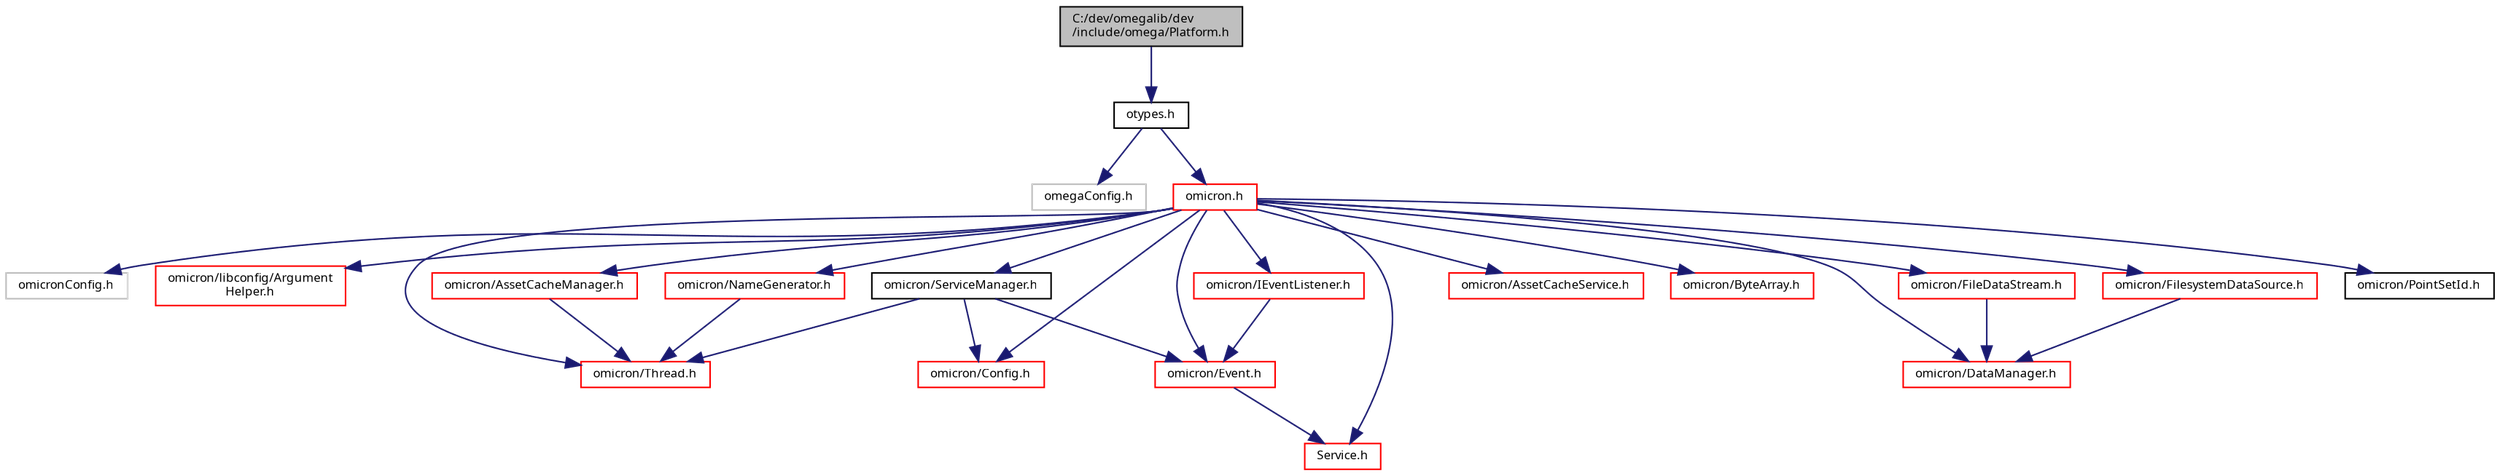 digraph "C:/dev/omegalib/dev/include/omega/Platform.h"
{
  bgcolor="transparent";
  edge [fontname="FreeSans.ttf",fontsize="8",labelfontname="FreeSans.ttf",labelfontsize="8"];
  node [fontname="FreeSans.ttf",fontsize="8",shape=record];
  Node1 [label="C:/dev/omegalib/dev\l/include/omega/Platform.h",height=0.2,width=0.4,color="black", fillcolor="grey75", style="filled", fontcolor="black"];
  Node1 -> Node2 [color="midnightblue",fontsize="8",style="solid",fontname="FreeSans.ttf"];
  Node2 [label="otypes.h",height=0.2,width=0.4,color="black",URL="$include_2omega_2otypes_8h.html"];
  Node2 -> Node3 [color="midnightblue",fontsize="8",style="solid",fontname="FreeSans.ttf"];
  Node3 [label="omegaConfig.h",height=0.2,width=0.4,color="grey75"];
  Node2 -> Node4 [color="midnightblue",fontsize="8",style="solid",fontname="FreeSans.ttf"];
  Node4 [label="omicron.h",height=0.2,width=0.4,color="red",URL="$omicron_8h.html"];
  Node4 -> Node5 [color="midnightblue",fontsize="8",style="solid",fontname="FreeSans.ttf"];
  Node5 [label="omicronConfig.h",height=0.2,width=0.4,color="grey75"];
  Node4 -> Node6 [color="midnightblue",fontsize="8",style="solid",fontname="FreeSans.ttf"];
  Node6 [label="omicron/libconfig/Argument\lHelper.h",height=0.2,width=0.4,color="red",URL="$_argument_helper_8h.html"];
  Node4 -> Node7 [color="midnightblue",fontsize="8",style="solid",fontname="FreeSans.ttf"];
  Node7 [label="omicron/AssetCacheManager.h",height=0.2,width=0.4,color="red",URL="$_asset_cache_manager_8h.html"];
  Node7 -> Node8 [color="midnightblue",fontsize="8",style="solid",fontname="FreeSans.ttf"];
  Node8 [label="omicron/Thread.h",height=0.2,width=0.4,color="red",URL="$_thread_8h.html"];
  Node4 -> Node9 [color="midnightblue",fontsize="8",style="solid",fontname="FreeSans.ttf"];
  Node9 [label="omicron/AssetCacheService.h",height=0.2,width=0.4,color="red",URL="$_asset_cache_service_8h.html"];
  Node4 -> Node10 [color="midnightblue",fontsize="8",style="solid",fontname="FreeSans.ttf"];
  Node10 [label="omicron/ByteArray.h",height=0.2,width=0.4,color="red",URL="$_byte_array_8h.html"];
  Node4 -> Node11 [color="midnightblue",fontsize="8",style="solid",fontname="FreeSans.ttf"];
  Node11 [label="omicron/Config.h",height=0.2,width=0.4,color="red",URL="$_config_8h.html"];
  Node4 -> Node12 [color="midnightblue",fontsize="8",style="solid",fontname="FreeSans.ttf"];
  Node12 [label="omicron/DataManager.h",height=0.2,width=0.4,color="red",URL="$_data_manager_8h.html"];
  Node4 -> Node13 [color="midnightblue",fontsize="8",style="solid",fontname="FreeSans.ttf"];
  Node13 [label="omicron/Event.h",height=0.2,width=0.4,color="red",URL="$_event_8h.html"];
  Node13 -> Node14 [color="midnightblue",fontsize="8",style="solid",fontname="FreeSans.ttf"];
  Node14 [label="Service.h",height=0.2,width=0.4,color="red",URL="$_service_8h.html"];
  Node4 -> Node15 [color="midnightblue",fontsize="8",style="solid",fontname="FreeSans.ttf"];
  Node15 [label="omicron/FileDataStream.h",height=0.2,width=0.4,color="red",URL="$_file_data_stream_8h.html"];
  Node15 -> Node12 [color="midnightblue",fontsize="8",style="solid",fontname="FreeSans.ttf"];
  Node4 -> Node16 [color="midnightblue",fontsize="8",style="solid",fontname="FreeSans.ttf"];
  Node16 [label="omicron/FilesystemDataSource.h",height=0.2,width=0.4,color="red",URL="$_filesystem_data_source_8h.html"];
  Node16 -> Node12 [color="midnightblue",fontsize="8",style="solid",fontname="FreeSans.ttf"];
  Node4 -> Node17 [color="midnightblue",fontsize="8",style="solid",fontname="FreeSans.ttf"];
  Node17 [label="omicron/IEventListener.h",height=0.2,width=0.4,color="red",URL="$_i_event_listener_8h.html"];
  Node17 -> Node13 [color="midnightblue",fontsize="8",style="solid",fontname="FreeSans.ttf"];
  Node4 -> Node18 [color="midnightblue",fontsize="8",style="solid",fontname="FreeSans.ttf"];
  Node18 [label="omicron/NameGenerator.h",height=0.2,width=0.4,color="red",URL="$_name_generator_8h.html"];
  Node18 -> Node8 [color="midnightblue",fontsize="8",style="solid",fontname="FreeSans.ttf"];
  Node4 -> Node19 [color="midnightblue",fontsize="8",style="solid",fontname="FreeSans.ttf"];
  Node19 [label="omicron/PointSetId.h",height=0.2,width=0.4,color="black",URL="$_point_set_id_8h.html"];
  Node4 -> Node8 [color="midnightblue",fontsize="8",style="solid",fontname="FreeSans.ttf"];
  Node4 -> Node14 [color="midnightblue",fontsize="8",style="solid",fontname="FreeSans.ttf"];
  Node4 -> Node20 [color="midnightblue",fontsize="8",style="solid",fontname="FreeSans.ttf"];
  Node20 [label="omicron/ServiceManager.h",height=0.2,width=0.4,color="black",URL="$_service_manager_8h.html"];
  Node20 -> Node13 [color="midnightblue",fontsize="8",style="solid",fontname="FreeSans.ttf"];
  Node20 -> Node11 [color="midnightblue",fontsize="8",style="solid",fontname="FreeSans.ttf"];
  Node20 -> Node8 [color="midnightblue",fontsize="8",style="solid",fontname="FreeSans.ttf"];
}
